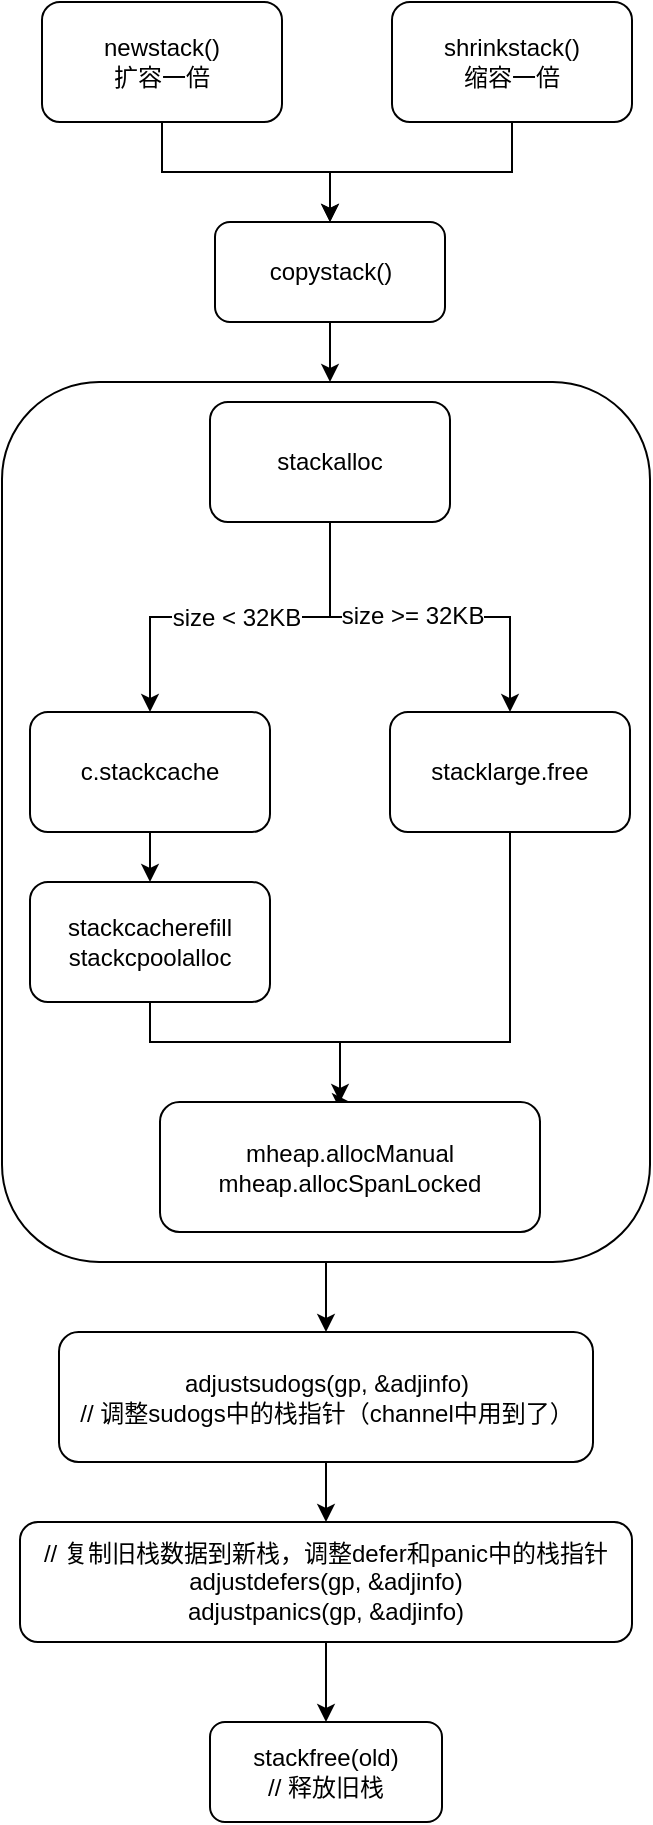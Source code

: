<mxfile version="12.4.1" type="device" pages="1"><diagram id="Kfi9JX6dOYje49WgNwPC" name="第 1 页"><mxGraphModel dx="1773" dy="1894" grid="1" gridSize="10" guides="1" tooltips="1" connect="1" arrows="1" fold="1" page="1" pageScale="1" pageWidth="827" pageHeight="1169" math="0" shadow="0"><root><mxCell id="0"/><mxCell id="1" parent="0"/><mxCell id="wU4zb0NGUXshgejYChcX-25" style="edgeStyle=orthogonalEdgeStyle;rounded=0;orthogonalLoop=1;jettySize=auto;html=1;entryX=0.5;entryY=0;entryDx=0;entryDy=0;" edge="1" parent="1" source="wU4zb0NGUXshgejYChcX-23" target="wU4zb0NGUXshgejYChcX-24"><mxGeometry relative="1" as="geometry"/></mxCell><mxCell id="wU4zb0NGUXshgejYChcX-23" value="" style="rounded=1;whiteSpace=wrap;html=1;" vertex="1" parent="1"><mxGeometry x="-414" y="-480" width="324" height="440" as="geometry"/></mxCell><mxCell id="wU4zb0NGUXshgejYChcX-1" style="edgeStyle=orthogonalEdgeStyle;rounded=0;orthogonalLoop=1;jettySize=auto;html=1;" edge="1" parent="1" source="wU4zb0NGUXshgejYChcX-5" target="wU4zb0NGUXshgejYChcX-7"><mxGeometry relative="1" as="geometry"/></mxCell><mxCell id="wU4zb0NGUXshgejYChcX-2" value="size &amp;lt; 32KB" style="text;html=1;resizable=0;points=[];align=center;verticalAlign=middle;labelBackgroundColor=#ffffff;" vertex="1" connectable="0" parent="wU4zb0NGUXshgejYChcX-1"><mxGeometry x="0.025" relative="1" as="geometry"><mxPoint as="offset"/></mxGeometry></mxCell><mxCell id="wU4zb0NGUXshgejYChcX-3" style="edgeStyle=orthogonalEdgeStyle;rounded=0;orthogonalLoop=1;jettySize=auto;html=1;" edge="1" parent="1" source="wU4zb0NGUXshgejYChcX-5" target="wU4zb0NGUXshgejYChcX-12"><mxGeometry relative="1" as="geometry"/></mxCell><mxCell id="wU4zb0NGUXshgejYChcX-4" value="size &amp;gt;= 32KB" style="text;html=1;resizable=0;points=[];align=center;verticalAlign=middle;labelBackgroundColor=#ffffff;" vertex="1" connectable="0" parent="wU4zb0NGUXshgejYChcX-3"><mxGeometry x="-0.146" relative="1" as="geometry"><mxPoint x="9" y="-0.5" as="offset"/></mxGeometry></mxCell><mxCell id="wU4zb0NGUXshgejYChcX-5" value="stackalloc" style="rounded=1;whiteSpace=wrap;html=1;" vertex="1" parent="1"><mxGeometry x="-310" y="-470" width="120" height="60" as="geometry"/></mxCell><mxCell id="wU4zb0NGUXshgejYChcX-6" style="edgeStyle=orthogonalEdgeStyle;rounded=0;orthogonalLoop=1;jettySize=auto;html=1;entryX=0.5;entryY=0;entryDx=0;entryDy=0;" edge="1" parent="1" source="wU4zb0NGUXshgejYChcX-7" target="wU4zb0NGUXshgejYChcX-9"><mxGeometry relative="1" as="geometry"/></mxCell><mxCell id="wU4zb0NGUXshgejYChcX-7" value="c.stackcache" style="rounded=1;whiteSpace=wrap;html=1;" vertex="1" parent="1"><mxGeometry x="-400" y="-315" width="120" height="60" as="geometry"/></mxCell><mxCell id="wU4zb0NGUXshgejYChcX-21" style="edgeStyle=orthogonalEdgeStyle;rounded=0;orthogonalLoop=1;jettySize=auto;html=1;entryX=0.5;entryY=0;entryDx=0;entryDy=0;" edge="1" parent="1" source="wU4zb0NGUXshgejYChcX-9" target="wU4zb0NGUXshgejYChcX-10"><mxGeometry relative="1" as="geometry"><Array as="points"><mxPoint x="-340" y="-150"/><mxPoint x="-245" y="-150"/></Array></mxGeometry></mxCell><mxCell id="wU4zb0NGUXshgejYChcX-9" value="stackcacherefill&lt;br&gt;stackcpoolalloc" style="rounded=1;whiteSpace=wrap;html=1;" vertex="1" parent="1"><mxGeometry x="-400" y="-230" width="120" height="60" as="geometry"/></mxCell><mxCell id="wU4zb0NGUXshgejYChcX-10" value="mheap.allocManual&lt;br&gt;mheap.allocSpanLocked" style="rounded=1;whiteSpace=wrap;html=1;" vertex="1" parent="1"><mxGeometry x="-335" y="-120" width="190" height="65" as="geometry"/></mxCell><mxCell id="wU4zb0NGUXshgejYChcX-22" style="edgeStyle=orthogonalEdgeStyle;rounded=0;orthogonalLoop=1;jettySize=auto;html=1;" edge="1" parent="1" source="wU4zb0NGUXshgejYChcX-12" target="wU4zb0NGUXshgejYChcX-10"><mxGeometry relative="1" as="geometry"><Array as="points"><mxPoint x="-160" y="-150"/><mxPoint x="-245" y="-150"/></Array></mxGeometry></mxCell><mxCell id="wU4zb0NGUXshgejYChcX-12" value="stacklarge.free" style="rounded=1;whiteSpace=wrap;html=1;" vertex="1" parent="1"><mxGeometry x="-220" y="-315" width="120" height="60" as="geometry"/></mxCell><mxCell id="wU4zb0NGUXshgejYChcX-13" style="edgeStyle=orthogonalEdgeStyle;rounded=0;orthogonalLoop=1;jettySize=auto;html=1;" edge="1" parent="1" source="wU4zb0NGUXshgejYChcX-14" target="wU4zb0NGUXshgejYChcX-16"><mxGeometry relative="1" as="geometry"/></mxCell><mxCell id="wU4zb0NGUXshgejYChcX-14" value="newstack()&lt;br&gt;扩容一倍" style="rounded=1;whiteSpace=wrap;html=1;" vertex="1" parent="1"><mxGeometry x="-394" y="-670" width="120" height="60" as="geometry"/></mxCell><mxCell id="wU4zb0NGUXshgejYChcX-15" style="edgeStyle=orthogonalEdgeStyle;rounded=0;orthogonalLoop=1;jettySize=auto;html=1;" edge="1" parent="1" source="wU4zb0NGUXshgejYChcX-16"><mxGeometry relative="1" as="geometry"><mxPoint x="-250" y="-480" as="targetPoint"/></mxGeometry></mxCell><mxCell id="wU4zb0NGUXshgejYChcX-16" value="copystack()" style="rounded=1;whiteSpace=wrap;html=1;" vertex="1" parent="1"><mxGeometry x="-307.5" y="-560" width="115" height="50" as="geometry"/></mxCell><mxCell id="wU4zb0NGUXshgejYChcX-17" style="edgeStyle=orthogonalEdgeStyle;rounded=0;orthogonalLoop=1;jettySize=auto;html=1;entryX=0.5;entryY=0;entryDx=0;entryDy=0;" edge="1" parent="1" source="wU4zb0NGUXshgejYChcX-18" target="wU4zb0NGUXshgejYChcX-16"><mxGeometry relative="1" as="geometry"/></mxCell><mxCell id="wU4zb0NGUXshgejYChcX-18" value="shrinkstack()&lt;br&gt;缩容一倍" style="rounded=1;whiteSpace=wrap;html=1;" vertex="1" parent="1"><mxGeometry x="-219" y="-670" width="120" height="60" as="geometry"/></mxCell><mxCell id="wU4zb0NGUXshgejYChcX-27" style="edgeStyle=orthogonalEdgeStyle;rounded=0;orthogonalLoop=1;jettySize=auto;html=1;entryX=0.5;entryY=0;entryDx=0;entryDy=0;" edge="1" parent="1" source="wU4zb0NGUXshgejYChcX-24" target="wU4zb0NGUXshgejYChcX-26"><mxGeometry relative="1" as="geometry"/></mxCell><mxCell id="wU4zb0NGUXshgejYChcX-24" value="adjustsudogs(gp, &amp;amp;adjinfo)&lt;br&gt;// 调整sudogs中的栈指针（channel中用到了）" style="rounded=1;whiteSpace=wrap;html=1;" vertex="1" parent="1"><mxGeometry x="-385.5" y="-5" width="267" height="65" as="geometry"/></mxCell><mxCell id="wU4zb0NGUXshgejYChcX-29" style="edgeStyle=orthogonalEdgeStyle;rounded=0;orthogonalLoop=1;jettySize=auto;html=1;entryX=0.5;entryY=0;entryDx=0;entryDy=0;" edge="1" parent="1" source="wU4zb0NGUXshgejYChcX-26" target="wU4zb0NGUXshgejYChcX-28"><mxGeometry relative="1" as="geometry"/></mxCell><mxCell id="wU4zb0NGUXshgejYChcX-26" value="// 复制旧栈数据到新栈，调整defer和panic中的栈指针&lt;br&gt;&lt;div&gt;adjustdefers(gp, &amp;amp;adjinfo)&lt;/div&gt;&lt;div&gt;adjustpanics(gp, &amp;amp;adjinfo)&lt;/div&gt;" style="rounded=1;whiteSpace=wrap;html=1;" vertex="1" parent="1"><mxGeometry x="-405" y="90" width="306" height="60" as="geometry"/></mxCell><mxCell id="wU4zb0NGUXshgejYChcX-28" value="stackfree(old)&lt;br&gt;// 释放旧栈" style="rounded=1;whiteSpace=wrap;html=1;" vertex="1" parent="1"><mxGeometry x="-310" y="190" width="116" height="50" as="geometry"/></mxCell></root></mxGraphModel></diagram></mxfile>